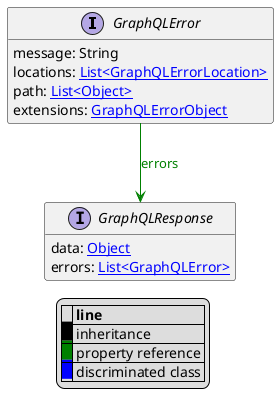 @startuml

hide empty fields
hide empty methods
legend
|= |= line |
|<back:black>   </back>| inheritance |
|<back:green>   </back>| property reference |
|<back:blue>   </back>| discriminated class |
endlegend
interface GraphQLError [[GraphQLError.svg]]  {
    message: String
    locations: [[GraphQLErrorLocation.svg List<GraphQLErrorLocation>]]
    path: [[Object.svg List<Object>]]
    extensions: [[GraphQLErrorObject.svg GraphQLErrorObject]]
}



interface GraphQLResponse [[GraphQLResponse.svg]]  {
    data: [[Object.svg Object]]
    errors: [[GraphQLError.svg List<GraphQLError>]]
}

GraphQLError --> GraphQLResponse #green;text:green : "errors"
@enduml
